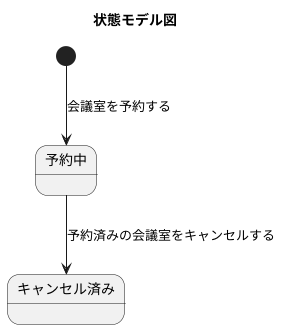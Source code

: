 @startuml

title 状態モデル図

state 予約中
state キャンセル済み

[*] --> 予約中: 会議室を予約する
予約中 --> キャンセル済み: 予約済みの会議室をキャンセルする

@enduml